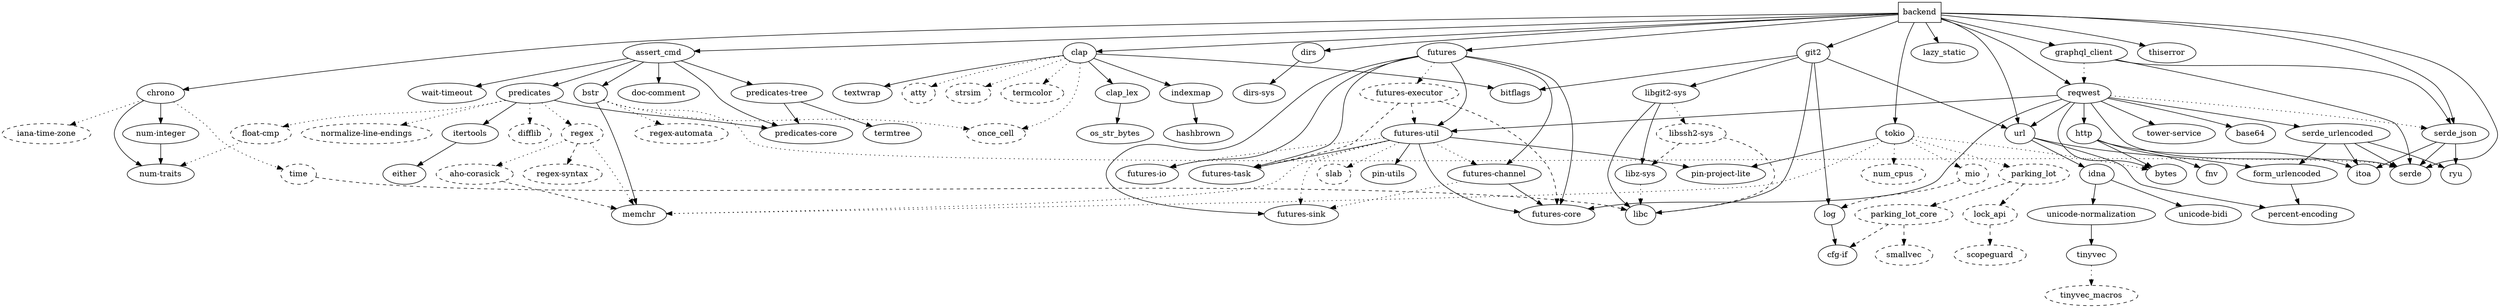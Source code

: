 digraph {
    0 [ label = "backend" shape = box]
    1 [ label = "assert_cmd" ]
    2 [ label = "chrono" ]
    3 [ label = "clap" ]
    4 [ label = "dirs" ]
    5 [ label = "futures" ]
    6 [ label = "git2" ]
    7 [ label = "graphql_client" ]
    8 [ label = "lazy_static" ]
    9 [ label = "reqwest" ]
    10 [ label = "serde" ]
    11 [ label = "serde_json" ]
    12 [ label = "thiserror" ]
    13 [ label = "tokio" ]
    14 [ label = "url" ]
    15 [ label = "bstr" ]
    16 [ label = "doc-comment" ]
    17 [ label = "predicates" ]
    18 [ label = "predicates-core" ]
    19 [ label = "predicates-tree" ]
    20 [ label = "wait-timeout" ]
    21 [ label = "iana-time-zone" style = dashed]
    22 [ label = "num-integer" ]
    23 [ label = "num-traits" ]
    24 [ label = "time" style = dashed]
    25 [ label = "atty" style = dashed]
    26 [ label = "bitflags" ]
    27 [ label = "clap_lex" ]
    28 [ label = "indexmap" ]
    29 [ label = "once_cell" style = dashed]
    30 [ label = "strsim" style = dashed]
    31 [ label = "termcolor" style = dashed]
    32 [ label = "textwrap" ]
    33 [ label = "dirs-sys" ]
    34 [ label = "futures-channel" ]
    35 [ label = "futures-core" ]
    36 [ label = "futures-executor" style = dashed]
    37 [ label = "futures-io" ]
    38 [ label = "futures-sink" ]
    39 [ label = "futures-task" ]
    40 [ label = "futures-util" ]
    41 [ label = "libc" ]
    42 [ label = "libgit2-sys" ]
    43 [ label = "log" ]
    44 [ label = "base64" ]
    45 [ label = "bytes" ]
    46 [ label = "http" ]
    47 [ label = "serde_urlencoded" ]
    48 [ label = "tower-service" ]
    49 [ label = "itoa" ]
    50 [ label = "ryu" ]
    51 [ label = "memchr" ]
    52 [ label = "mio" style = dashed]
    53 [ label = "num_cpus" style = dashed]
    54 [ label = "parking_lot" style = dashed]
    55 [ label = "pin-project-lite" ]
    56 [ label = "form_urlencoded" ]
    57 [ label = "idna" ]
    58 [ label = "percent-encoding" ]
    59 [ label = "regex-automata" style = dashed]
    60 [ label = "difflib" style = dashed]
    61 [ label = "float-cmp" style = dashed]
    62 [ label = "itertools" ]
    63 [ label = "normalize-line-endings" style = dashed]
    64 [ label = "regex" style = dashed]
    65 [ label = "termtree" ]
    66 [ label = "os_str_bytes" ]
    67 [ label = "hashbrown" ]
    68 [ label = "pin-utils" ]
    69 [ label = "slab" style = dashed]
    70 [ label = "libssh2-sys" style = dashed]
    71 [ label = "libz-sys" ]
    72 [ label = "cfg-if" ]
    73 [ label = "fnv" ]
    74 [ label = "lock_api" style = dashed]
    75 [ label = "parking_lot_core" style = dashed]
    76 [ label = "unicode-bidi" ]
    77 [ label = "unicode-normalization" ]
    78 [ label = "either" ]
    79 [ label = "aho-corasick" style = dashed]
    80 [ label = "regex-syntax" style = dashed]
    81 [ label = "scopeguard" style = dashed]
    82 [ label = "smallvec" style = dashed]
    83 [ label = "tinyvec" ]
    84 [ label = "tinyvec_macros" style = dashed]
    0 -> 1 [ ]
    0 -> 2 [ ]
    0 -> 3 [ ]
    0 -> 4 [ ]
    0 -> 5 [ ]
    0 -> 6 [ ]
    0 -> 7 [ ]
    0 -> 8 [ ]
    0 -> 9 [ ]
    0 -> 10 [ ]
    0 -> 11 [ ]
    0 -> 12 [ ]
    0 -> 13 [ ]
    0 -> 14 [ ]
    1 -> 15 [ ]
    1 -> 16 [ ]
    1 -> 17 [ ]
    1 -> 18 [ ]
    1 -> 19 [ ]
    1 -> 20 [ ]
    2 -> 21 [ style = dotted]
    2 -> 22 [ ]
    2 -> 23 [ ]
    2 -> 24 [ style = dotted]
    3 -> 25 [ style = dotted]
    3 -> 26 [ ]
    3 -> 27 [ ]
    3 -> 28 [ ]
    3 -> 29 [ style = dotted]
    3 -> 30 [ style = dotted]
    3 -> 31 [ style = dotted]
    3 -> 32 [ ]
    4 -> 33 [ ]
    5 -> 34 [ ]
    5 -> 35 [ ]
    5 -> 36 [ style = dotted]
    5 -> 37 [ ]
    5 -> 38 [ ]
    5 -> 39 [ ]
    5 -> 40 [ ]
    6 -> 26 [ ]
    6 -> 41 [ ]
    6 -> 42 [ ]
    6 -> 43 [ ]
    6 -> 14 [ ]
    7 -> 9 [ style = dotted]
    7 -> 10 [ ]
    7 -> 11 [ ]
    9 -> 44 [ ]
    9 -> 45 [ ]
    9 -> 35 [ ]
    9 -> 40 [ ]
    9 -> 46 [ ]
    9 -> 10 [ ]
    9 -> 11 [ style = dotted]
    9 -> 47 [ ]
    9 -> 48 [ ]
    9 -> 14 [ ]
    11 -> 49 [ ]
    11 -> 50 [ ]
    11 -> 10 [ ]
    13 -> 45 [ style = dotted]
    13 -> 51 [ style = dotted]
    13 -> 52 [ style = dotted]
    13 -> 53 [ style = dotted]
    13 -> 54 [ style = dotted]
    13 -> 55 [ ]
    14 -> 56 [ ]
    14 -> 57 [ ]
    14 -> 58 [ ]
    15 -> 51 [ ]
    15 -> 29 [ style = dotted]
    15 -> 59 [ style = dotted]
    15 -> 10 [ style = dotted]
    17 -> 60 [ style = dotted]
    17 -> 61 [ style = dotted]
    17 -> 62 [ ]
    17 -> 63 [ style = dotted]
    17 -> 18 [ ]
    17 -> 64 [ style = dotted]
    19 -> 18 [ ]
    19 -> 65 [ ]
    22 -> 23 [ ]
    24 -> 41 [ style = dashed]
    27 -> 66 [ ]
    28 -> 67 [ ]
    34 -> 35 [ ]
    34 -> 38 [ style = dotted]
    36 -> 35 [ style = dashed]
    36 -> 39 [ style = dashed]
    36 -> 40 [ style = dashed]
    40 -> 34 [ style = dotted]
    40 -> 35 [ ]
    40 -> 37 [ style = dotted]
    40 -> 38 [ style = dotted]
    40 -> 39 [ ]
    40 -> 51 [ style = dotted]
    40 -> 55 [ ]
    40 -> 68 [ ]
    40 -> 69 [ style = dotted]
    42 -> 41 [ ]
    42 -> 70 [ style = dotted]
    42 -> 71 [ ]
    43 -> 72 [ ]
    46 -> 45 [ ]
    46 -> 73 [ ]
    46 -> 49 [ ]
    47 -> 56 [ ]
    47 -> 49 [ ]
    47 -> 50 [ ]
    47 -> 10 [ ]
    52 -> 43 [ style = dashed]
    54 -> 74 [ style = dashed]
    54 -> 75 [ style = dashed]
    56 -> 58 [ ]
    57 -> 76 [ ]
    57 -> 77 [ ]
    61 -> 23 [ style = dotted]
    62 -> 78 [ ]
    64 -> 79 [ style = dotted]
    64 -> 51 [ style = dotted]
    64 -> 80 [ style = dashed]
    70 -> 41 [ style = dashed]
    70 -> 71 [ style = dashed]
    71 -> 41 [ style = dotted]
    74 -> 81 [ style = dashed]
    75 -> 72 [ style = dashed]
    75 -> 82 [ style = dashed]
    77 -> 83 [ ]
    79 -> 51 [ style = dashed]
    83 -> 84 [ style = dotted]
}

